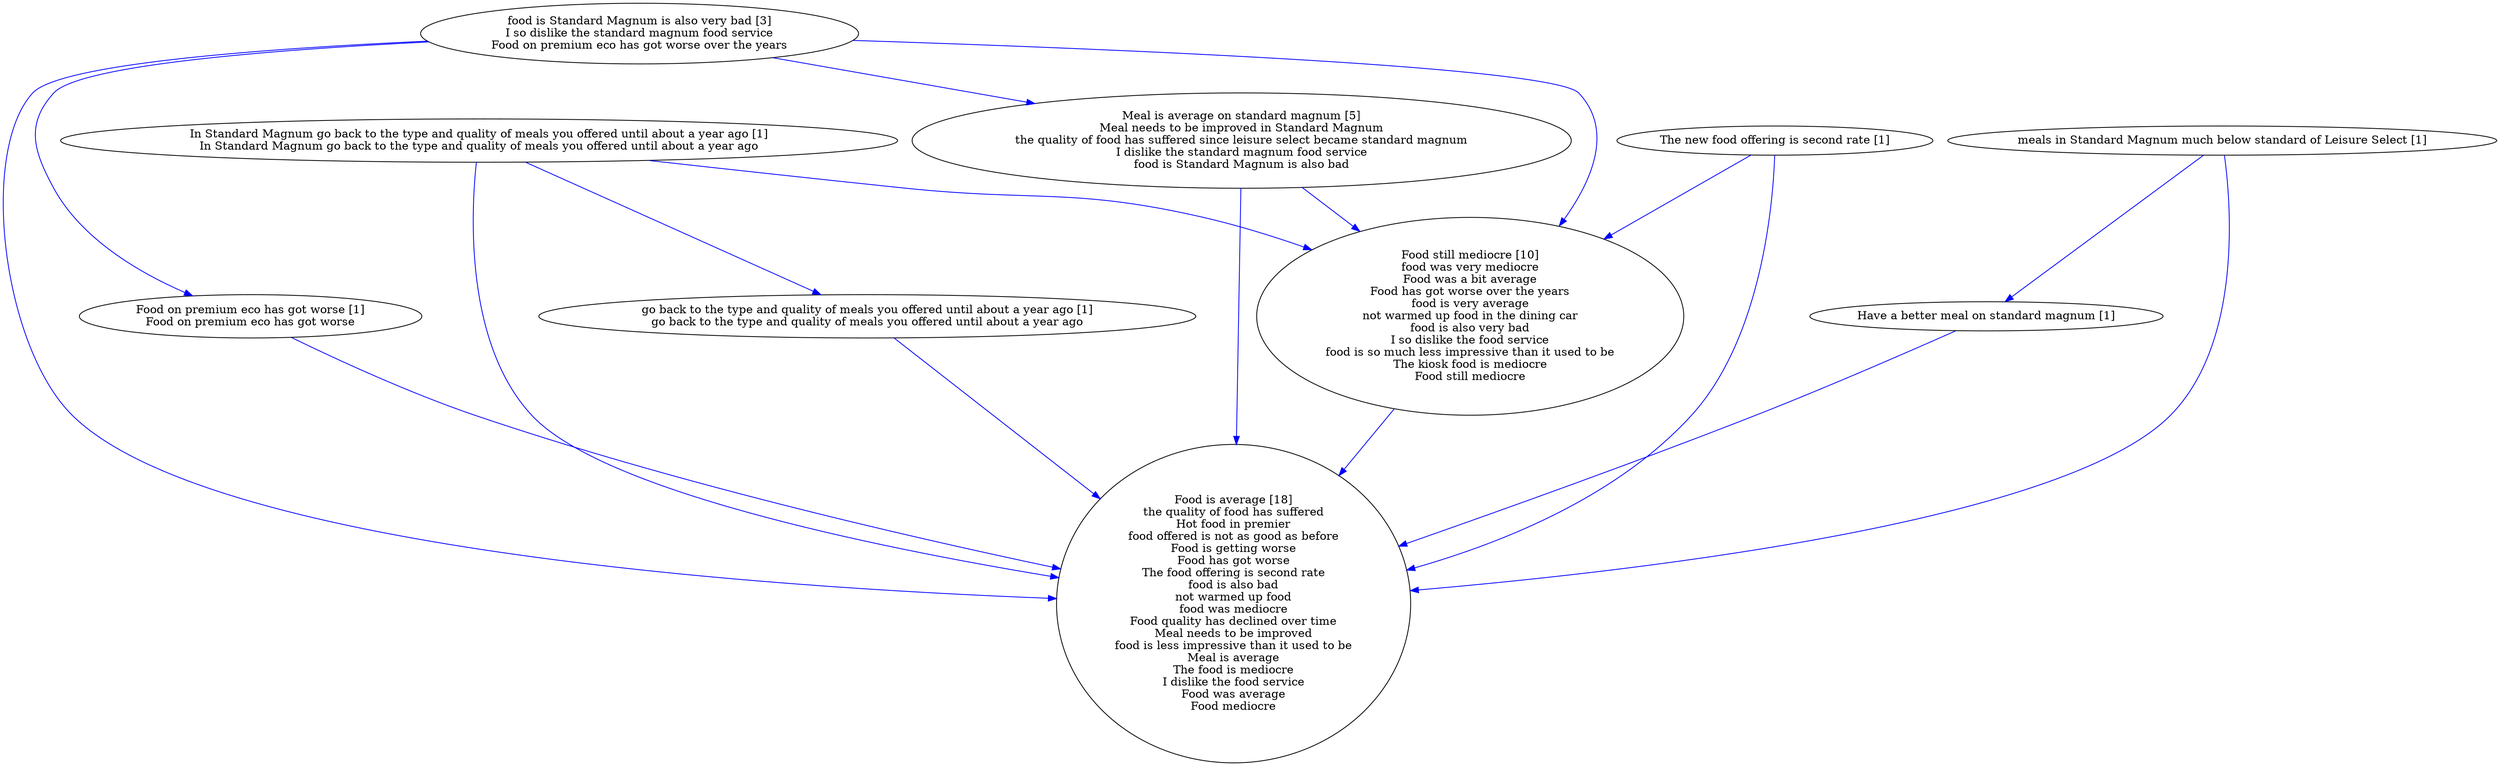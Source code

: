 digraph collapsedGraph {
"Food still mediocre [10]\nfood was very mediocre\nFood was a bit average\nFood has got worse over the years\nfood is very average\nnot warmed up food in the dining car\nfood is also very bad\nI so dislike the food service\nfood is so much less impressive than it used to be\nThe kiosk food is mediocre\nFood still mediocre""food is Standard Magnum is also very bad [3]\nI so dislike the standard magnum food service\nFood on premium eco has got worse over the years""Food is average [18]\nthe quality of food has suffered\nHot food in premier\nfood offered is not as good as before\nFood is getting worse\nFood has got worse\nThe food offering is second rate\nfood is also bad\nnot warmed up food\nfood was mediocre\nFood quality has declined over time\nMeal needs to be improved\nfood is less impressive than it used to be\nMeal is average\nThe food is mediocre\nI dislike the food service\nFood was average\nFood mediocre""Meal is average on standard magnum [5]\nMeal needs to be improved in Standard Magnum\nthe quality of food has suffered since leisure select became standard magnum\nI dislike the standard magnum food service\nfood is Standard Magnum is also bad""Food on premium eco has got worse [1]\nFood on premium eco has got worse""Have a better meal on standard magnum [1]""In Standard Magnum go back to the type and quality of meals you offered until about a year ago [1]\nIn Standard Magnum go back to the type and quality of meals you offered until about a year ago""go back to the type and quality of meals you offered until about a year ago [1]\ngo back to the type and quality of meals you offered until about a year ago""The new food offering is second rate [1]""meals in Standard Magnum much below standard of Leisure Select [1]""Food still mediocre [10]\nfood was very mediocre\nFood was a bit average\nFood has got worse over the years\nfood is very average\nnot warmed up food in the dining car\nfood is also very bad\nI so dislike the food service\nfood is so much less impressive than it used to be\nThe kiosk food is mediocre\nFood still mediocre" -> "Food is average [18]\nthe quality of food has suffered\nHot food in premier\nfood offered is not as good as before\nFood is getting worse\nFood has got worse\nThe food offering is second rate\nfood is also bad\nnot warmed up food\nfood was mediocre\nFood quality has declined over time\nMeal needs to be improved\nfood is less impressive than it used to be\nMeal is average\nThe food is mediocre\nI dislike the food service\nFood was average\nFood mediocre" [color=blue]
"Food on premium eco has got worse [1]\nFood on premium eco has got worse" -> "Food is average [18]\nthe quality of food has suffered\nHot food in premier\nfood offered is not as good as before\nFood is getting worse\nFood has got worse\nThe food offering is second rate\nfood is also bad\nnot warmed up food\nfood was mediocre\nFood quality has declined over time\nMeal needs to be improved\nfood is less impressive than it used to be\nMeal is average\nThe food is mediocre\nI dislike the food service\nFood was average\nFood mediocre" [color=blue]
"In Standard Magnum go back to the type and quality of meals you offered until about a year ago [1]\nIn Standard Magnum go back to the type and quality of meals you offered until about a year ago" -> "Food is average [18]\nthe quality of food has suffered\nHot food in premier\nfood offered is not as good as before\nFood is getting worse\nFood has got worse\nThe food offering is second rate\nfood is also bad\nnot warmed up food\nfood was mediocre\nFood quality has declined over time\nMeal needs to be improved\nfood is less impressive than it used to be\nMeal is average\nThe food is mediocre\nI dislike the food service\nFood was average\nFood mediocre" [color=blue]
"The new food offering is second rate [1]" -> "Food is average [18]\nthe quality of food has suffered\nHot food in premier\nfood offered is not as good as before\nFood is getting worse\nFood has got worse\nThe food offering is second rate\nfood is also bad\nnot warmed up food\nfood was mediocre\nFood quality has declined over time\nMeal needs to be improved\nfood is less impressive than it used to be\nMeal is average\nThe food is mediocre\nI dislike the food service\nFood was average\nFood mediocre" [color=blue]
"meals in Standard Magnum much below standard of Leisure Select [1]" -> "Have a better meal on standard magnum [1]" [color=blue]
"food is Standard Magnum is also very bad [3]\nI so dislike the standard magnum food service\nFood on premium eco has got worse over the years" -> "Food is average [18]\nthe quality of food has suffered\nHot food in premier\nfood offered is not as good as before\nFood is getting worse\nFood has got worse\nThe food offering is second rate\nfood is also bad\nnot warmed up food\nfood was mediocre\nFood quality has declined over time\nMeal needs to be improved\nfood is less impressive than it used to be\nMeal is average\nThe food is mediocre\nI dislike the food service\nFood was average\nFood mediocre" [color=blue]
"The new food offering is second rate [1]" -> "Food still mediocre [10]\nfood was very mediocre\nFood was a bit average\nFood has got worse over the years\nfood is very average\nnot warmed up food in the dining car\nfood is also very bad\nI so dislike the food service\nfood is so much less impressive than it used to be\nThe kiosk food is mediocre\nFood still mediocre" [color=blue]
"food is Standard Magnum is also very bad [3]\nI so dislike the standard magnum food service\nFood on premium eco has got worse over the years" -> "Food still mediocre [10]\nfood was very mediocre\nFood was a bit average\nFood has got worse over the years\nfood is very average\nnot warmed up food in the dining car\nfood is also very bad\nI so dislike the food service\nfood is so much less impressive than it used to be\nThe kiosk food is mediocre\nFood still mediocre" [color=blue]
"food is Standard Magnum is also very bad [3]\nI so dislike the standard magnum food service\nFood on premium eco has got worse over the years" -> "Meal is average on standard magnum [5]\nMeal needs to be improved in Standard Magnum\nthe quality of food has suffered since leisure select became standard magnum\nI dislike the standard magnum food service\nfood is Standard Magnum is also bad" [color=blue]
"go back to the type and quality of meals you offered until about a year ago [1]\ngo back to the type and quality of meals you offered until about a year ago" -> "Food is average [18]\nthe quality of food has suffered\nHot food in premier\nfood offered is not as good as before\nFood is getting worse\nFood has got worse\nThe food offering is second rate\nfood is also bad\nnot warmed up food\nfood was mediocre\nFood quality has declined over time\nMeal needs to be improved\nfood is less impressive than it used to be\nMeal is average\nThe food is mediocre\nI dislike the food service\nFood was average\nFood mediocre" [color=blue]
"In Standard Magnum go back to the type and quality of meals you offered until about a year ago [1]\nIn Standard Magnum go back to the type and quality of meals you offered until about a year ago" -> "Food still mediocre [10]\nfood was very mediocre\nFood was a bit average\nFood has got worse over the years\nfood is very average\nnot warmed up food in the dining car\nfood is also very bad\nI so dislike the food service\nfood is so much less impressive than it used to be\nThe kiosk food is mediocre\nFood still mediocre" [color=blue]
"Meal is average on standard magnum [5]\nMeal needs to be improved in Standard Magnum\nthe quality of food has suffered since leisure select became standard magnum\nI dislike the standard magnum food service\nfood is Standard Magnum is also bad" -> "Food still mediocre [10]\nfood was very mediocre\nFood was a bit average\nFood has got worse over the years\nfood is very average\nnot warmed up food in the dining car\nfood is also very bad\nI so dislike the food service\nfood is so much less impressive than it used to be\nThe kiosk food is mediocre\nFood still mediocre" [color=blue]
"Meal is average on standard magnum [5]\nMeal needs to be improved in Standard Magnum\nthe quality of food has suffered since leisure select became standard magnum\nI dislike the standard magnum food service\nfood is Standard Magnum is also bad" -> "Food is average [18]\nthe quality of food has suffered\nHot food in premier\nfood offered is not as good as before\nFood is getting worse\nFood has got worse\nThe food offering is second rate\nfood is also bad\nnot warmed up food\nfood was mediocre\nFood quality has declined over time\nMeal needs to be improved\nfood is less impressive than it used to be\nMeal is average\nThe food is mediocre\nI dislike the food service\nFood was average\nFood mediocre" [color=blue]
"Have a better meal on standard magnum [1]" -> "Food is average [18]\nthe quality of food has suffered\nHot food in premier\nfood offered is not as good as before\nFood is getting worse\nFood has got worse\nThe food offering is second rate\nfood is also bad\nnot warmed up food\nfood was mediocre\nFood quality has declined over time\nMeal needs to be improved\nfood is less impressive than it used to be\nMeal is average\nThe food is mediocre\nI dislike the food service\nFood was average\nFood mediocre" [color=blue]
"meals in Standard Magnum much below standard of Leisure Select [1]" -> "Food is average [18]\nthe quality of food has suffered\nHot food in premier\nfood offered is not as good as before\nFood is getting worse\nFood has got worse\nThe food offering is second rate\nfood is also bad\nnot warmed up food\nfood was mediocre\nFood quality has declined over time\nMeal needs to be improved\nfood is less impressive than it used to be\nMeal is average\nThe food is mediocre\nI dislike the food service\nFood was average\nFood mediocre" [color=blue]
"In Standard Magnum go back to the type and quality of meals you offered until about a year ago [1]\nIn Standard Magnum go back to the type and quality of meals you offered until about a year ago" -> "go back to the type and quality of meals you offered until about a year ago [1]\ngo back to the type and quality of meals you offered until about a year ago" [color=blue]
"food is Standard Magnum is also very bad [3]\nI so dislike the standard magnum food service\nFood on premium eco has got worse over the years" -> "Food on premium eco has got worse [1]\nFood on premium eco has got worse" [color=blue]
}